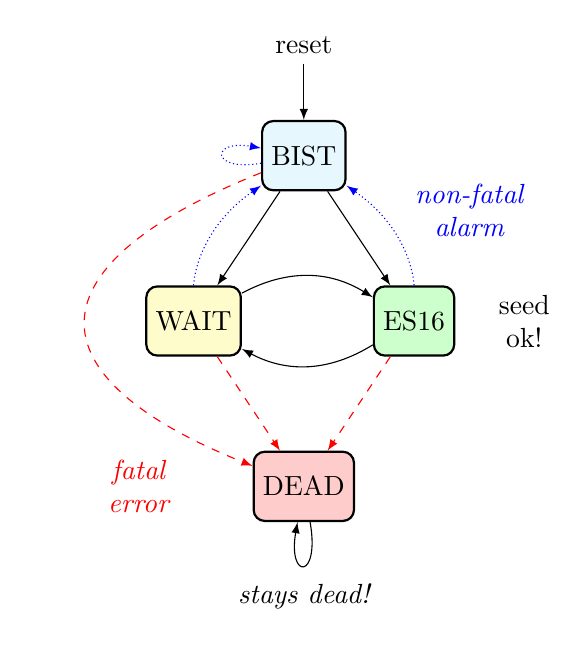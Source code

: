 %   es_state.tikz
%   2020-06-26  Markku-Juhani O. Saarinen <mjos@pqshield.com>
%	CONTRIBUTED TO PUBLIC DOMAIN

\begin{tikzpicture}[>=latex,scale=1.4]
\tikzset{every state/.append style={rectangle, thick, rounded corners}};


\node[align=center] (reset) at (0,-0.5) {reset};
\node[state,fill=cyan!10] (bist) at (0,-1.5) {BIST};

\node[state,fill=yellow!20] (wait) at (-1,-3) {WAIT};

\node[state,fill=green!20] (es16) at (1,-3) {ES16};

\node[align=center] (seed) at (2,-3) {{seed}\\{ok!}};

\node[state,fill=red!20] (dead) at (0,-4.5) {DEAD};

\node[align=center] (dead2) at (0,-5.5) {\em stays dead!};

\draw[->] (reset) to (bist);
\draw[->] (bist) to (wait);
\draw[->] (bist) to (es16);

\draw[->, bend left] (wait) to (es16);
\draw[->, bend left] (es16) to (wait);

\draw[color=red,dashed,->] (bist) .. controls (-2.5,-2.5) and (-2.5,-3.5) .. (dead);

\draw[color=red,dashed,->] (wait) to (dead);
\draw[color=red,dashed,->] (es16) to (dead);

\draw[->] (dead) .. controls ++(0.15,-0.85) and ++(-0.15,-0.85) .. (dead);

\node[color=red,align=center] at (-1.5,-4.5) {{\it fatal}\\{\it error}};

\draw[color=blue,densely dotted,->] (bist) .. controls ++(-0.85,-0.15)
    and ++(-0.85,0.15) .. (bist);

\draw[color=blue,densely dotted,->] (wait) .. controls (-1.0,-2.7)
    and (-1.0,-2.2) .. (bist);

\draw[color=blue,densely dotted,->] (es16) .. controls (1.0,-2.7)
    and (1.0,-2.2) .. (bist);

\node[color=blue,align=center] at (1.5,-2.0) {{\it non-fatal}\\{\it alarm}};
\end{tikzpicture}

